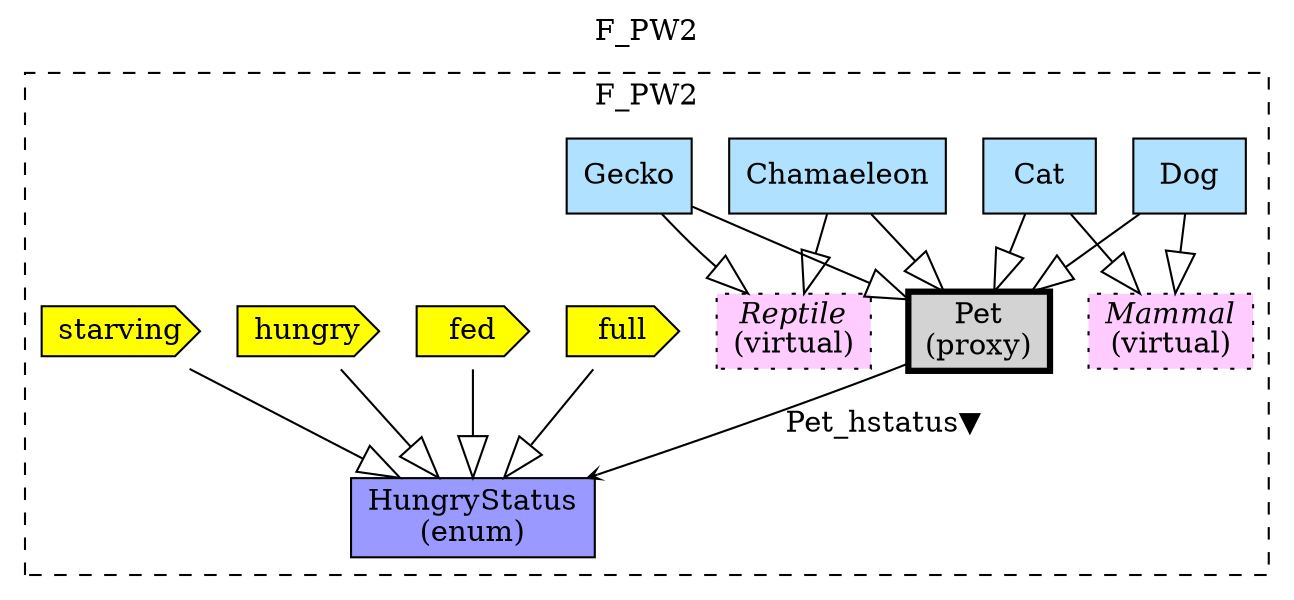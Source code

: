 digraph {graph[label=F_PW2,labelloc=tl,labelfontsize=12];
subgraph cluster_F_PW2{style=dashed;label=F_PW2;
"PPet"[shape=box,fillcolor=lightgray,penwidth=3.0,style =filled,label=<Pet<br/>(proxy)>];
"Dog"[shape=record,fillcolor=lightskyblue1,style = filled,label="Dog"];
"Cat"[shape=record,fillcolor=lightskyblue1,style = filled,label="Cat"];
"Chamaeleon"[shape=record,fillcolor=lightskyblue1,style = filled,label="Chamaeleon"];
"Gecko"[shape=record,fillcolor=lightskyblue1,style = filled,label="Gecko"];
"Mammal"[shape=record,fillcolor="#FFCCFF",style ="filled,dotted",label=<{<I>Mammal</I><br/>(virtual)}>];
"Reptile"[shape=record,fillcolor="#FFCCFF",style ="filled,dotted",label=<{<I>Reptile</I><br/>(virtual)}>];
"full"[shape=cds,fillcolor=yellow,style = filled,label="full"];
"fed"[shape=cds,fillcolor=yellow,style = filled,label="fed"];
"hungry"[shape=cds,fillcolor=yellow,style = filled,label="hungry"];
"starving"[shape=cds,fillcolor=yellow,style = filled,label="starving"];
"HungryStatus"[shape=record,fillcolor="#9999FF",style = filled,label="HungryStatus\l(enum)"];

"full"->"HungryStatus"[arrowhead=onormal,arrowsize=2.0];
"fed"->"HungryStatus"[arrowhead=onormal,arrowsize=2.0];
"hungry"->"HungryStatus"[arrowhead=onormal,arrowsize=2.0];
"starving"->"HungryStatus"[arrowhead=onormal,arrowsize=2.0];
"PPet"->"HungryStatus"[label="Pet_hstatus▼",arrowhead=vee,headlabel="",arrowsize=.5];
"Dog"->"PPet"[arrowhead=onormal,arrowsize=2.0];
"Cat"->"PPet"[arrowhead=onormal,arrowsize=2.0];
"Chamaeleon"->"PPet"[arrowhead=onormal,arrowsize=2.0];
"Gecko"->"PPet"[arrowhead=onormal,arrowsize=2.0];
"Dog"->"Mammal"[arrowhead=onormal,arrowsize=2.0];
"Cat"->"Mammal"[arrowhead=onormal,arrowsize=2.0];
"Chamaeleon"->"Reptile"[arrowhead=onormal,arrowsize=2.0];
"Gecko"->"Reptile"[arrowhead=onormal,arrowsize=2.0];

}

}